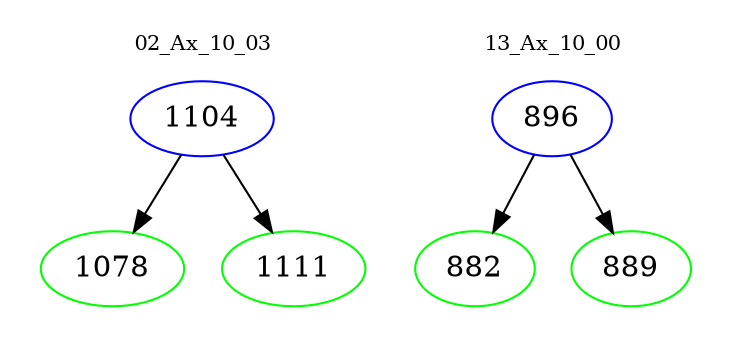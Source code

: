 digraph{
subgraph cluster_0 {
color = white
label = "02_Ax_10_03";
fontsize=10;
T0_1104 [label="1104", color="blue"]
T0_1104 -> T0_1078 [color="black"]
T0_1078 [label="1078", color="green"]
T0_1104 -> T0_1111 [color="black"]
T0_1111 [label="1111", color="green"]
}
subgraph cluster_1 {
color = white
label = "13_Ax_10_00";
fontsize=10;
T1_896 [label="896", color="blue"]
T1_896 -> T1_882 [color="black"]
T1_882 [label="882", color="green"]
T1_896 -> T1_889 [color="black"]
T1_889 [label="889", color="green"]
}
}
